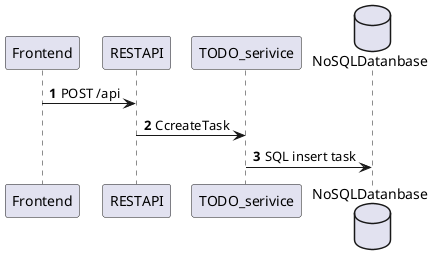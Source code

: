 @startuml
'https://plantuml.com/sequence-diagram

autonumber
Frontend -> RESTAPI : POST /api
RESTAPI -> TODO_serivice : CcreateTask

database NoSQLDatanbase

TODO_serivice -> NoSQLDatanbase : SQL insert task



@enduml